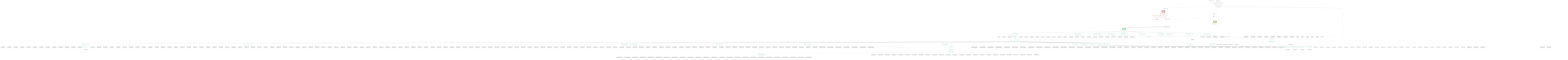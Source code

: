 graph TD
    classDef path fill:#eee,stroke:#000
    classDef plan fill:#fff,stroke-width:3px
    classDef itemplan fill:#fff,stroke-width:6px
    classDef sideeffectplan fill:#f00,stroke-width:6px

    %% subgraph fields
    P1{{"~"}}:::path
    P2[/">people"\]:::path
    P3>">people[]"]:::path
    P2 -.- P3
    P4([">pe…e[]>username"]):::path
    %% P3 -.-> P4
    P5[/">pe…e[]>items"\]:::path
    P6>">pe…e[]>items[]"]:::path
    P5 -.- P6
    P7{{">pe…e[]>items[]>parent"}}:::path
    P8([">pe…e[]>items[]>parent>id"]):::path
    %% P7 -.-> P8
    P9([">pe…e[]>items[]>parent>type"]):::path
    %% P7 -.-> P9
    P10([">pe…e[]>items[]>parent>type2"]):::path
    %% P7 -.-> P10
    P11{{">pe…e[]>items[]>parent>author"}}:::path
    P12([">pe…e[]>items[]>parent>author>username"]):::path
    %% P11 -.-> P12
    %% P7 -.-> P11
    P13([">pe…e[]>items[]>parent>position"]):::path
    %% P7 -.-> P13
    P14([">pe…e[]>items[]>parent>createdAt"]):::path
    %% P7 -.-> P14
    P15([">pe…e[]>items[]>parent>updatedAt"]):::path
    %% P7 -.-> P15
    P16([">pe…e[]>items[]>parent>isExplicitlyArchived"]):::path
    %% P7 -.-> P16
    P17([">pe…e[]>items[]>parent>archivedAt"]):::path
    %% P7 -.-> P17
    P18([">pe…e[]>items[]>parent>id"]):::path
    %% P7 -.-> P18
    P19([">pe…e[]>items[]>parent>type"]):::path
    %% P7 -.-> P19
    P20([">pe…e[]>items[]>parent>type2"]):::path
    %% P7 -.-> P20
    P21{{">pe…e[]>items[]>parent>author"}}:::path
    P22([">pe…e[]>items[]>parent>author>username"]):::path
    %% P21 -.-> P22
    %% P7 -.-> P21
    P23([">pe…e[]>items[]>parent>position"]):::path
    %% P7 -.-> P23
    P24([">pe…e[]>items[]>parent>createdAt"]):::path
    %% P7 -.-> P24
    P25([">pe…e[]>items[]>parent>updatedAt"]):::path
    %% P7 -.-> P25
    P26([">pe…e[]>items[]>parent>isExplicitlyArchived"]):::path
    %% P7 -.-> P26
    P27([">pe…e[]>items[]>parent>archivedAt"]):::path
    %% P7 -.-> P27
    P28([">pe…e[]>items[]>parent>id"]):::path
    %% P7 -.-> P28
    P29([">pe…e[]>items[]>parent>type"]):::path
    %% P7 -.-> P29
    P30([">pe…e[]>items[]>parent>type2"]):::path
    %% P7 -.-> P30
    P31{{">pe…e[]>items[]>parent>author"}}:::path
    P32([">pe…e[]>items[]>parent>author>username"]):::path
    %% P31 -.-> P32
    %% P7 -.-> P31
    P33([">pe…e[]>items[]>parent>position"]):::path
    %% P7 -.-> P33
    P34([">pe…e[]>items[]>parent>createdAt"]):::path
    %% P7 -.-> P34
    P35([">pe…e[]>items[]>parent>updatedAt"]):::path
    %% P7 -.-> P35
    P36([">pe…e[]>items[]>parent>isExplicitlyArchived"]):::path
    %% P7 -.-> P36
    P37([">pe…e[]>items[]>parent>archivedAt"]):::path
    %% P7 -.-> P37
    P38([">pe…e[]>items[]>parent>id"]):::path
    %% P7 -.-> P38
    P39([">pe…e[]>items[]>parent>type"]):::path
    %% P7 -.-> P39
    P40([">pe…e[]>items[]>parent>type2"]):::path
    %% P7 -.-> P40
    P41{{">pe…e[]>items[]>parent>author"}}:::path
    P42([">pe…e[]>items[]>parent>author>username"]):::path
    %% P41 -.-> P42
    %% P7 -.-> P41
    P43([">pe…e[]>items[]>parent>position"]):::path
    %% P7 -.-> P43
    P44([">pe…e[]>items[]>parent>createdAt"]):::path
    %% P7 -.-> P44
    P45([">pe…e[]>items[]>parent>updatedAt"]):::path
    %% P7 -.-> P45
    P46([">pe…e[]>items[]>parent>isExplicitlyArchived"]):::path
    %% P7 -.-> P46
    P47([">pe…e[]>items[]>parent>archivedAt"]):::path
    %% P7 -.-> P47
    P48([">pe…e[]>items[]>parent>id"]):::path
    %% P7 -.-> P48
    P49([">pe…e[]>items[]>parent>type"]):::path
    %% P7 -.-> P49
    P50([">pe…e[]>items[]>parent>type2"]):::path
    %% P7 -.-> P50
    P51{{">pe…e[]>items[]>parent>author"}}:::path
    P52([">pe…e[]>items[]>parent>author>username"]):::path
    %% P51 -.-> P52
    %% P7 -.-> P51
    P53([">pe…e[]>items[]>parent>position"]):::path
    %% P7 -.-> P53
    P54([">pe…e[]>items[]>parent>createdAt"]):::path
    %% P7 -.-> P54
    P55([">pe…e[]>items[]>parent>updatedAt"]):::path
    %% P7 -.-> P55
    P56([">pe…e[]>items[]>parent>isExplicitlyArchived"]):::path
    %% P7 -.-> P56
    P57([">pe…e[]>items[]>parent>archivedAt"]):::path
    %% P7 -.-> P57
    %% P6 -.-> P7
    P58([">pe…e[]>items[]>id"]):::path
    %% P6 -.-> P58
    P59([">pe…e[]>items[]>type"]):::path
    %% P6 -.-> P59
    P60([">pe…e[]>items[]>type2"]):::path
    %% P6 -.-> P60
    P61{{">pe…e[]>items[]>author"}}:::path
    P62([">pe…e[]>items[]>author>username"]):::path
    %% P61 -.-> P62
    %% P6 -.-> P61
    P63([">pe…e[]>items[]>position"]):::path
    %% P6 -.-> P63
    P64([">pe…e[]>items[]>createdAt"]):::path
    %% P6 -.-> P64
    P65([">pe…e[]>items[]>updatedAt"]):::path
    %% P6 -.-> P65
    P66([">pe…e[]>items[]>isExplicitlyArchived"]):::path
    %% P6 -.-> P66
    P67([">pe…e[]>items[]>archivedAt"]):::path
    %% P6 -.-> P67
    P68{{">pe…e[]>items[]>parent"}}:::path
    P69([">pe…e[]>items[]>parent>id"]):::path
    %% P68 -.-> P69
    P70([">pe…e[]>items[]>parent>type"]):::path
    %% P68 -.-> P70
    P71([">pe…e[]>items[]>parent>type2"]):::path
    %% P68 -.-> P71
    P72{{">pe…e[]>items[]>parent>author"}}:::path
    P73([">pe…e[]>items[]>parent>author>username"]):::path
    %% P72 -.-> P73
    %% P68 -.-> P72
    P74([">pe…e[]>items[]>parent>position"]):::path
    %% P68 -.-> P74
    P75([">pe…e[]>items[]>parent>createdAt"]):::path
    %% P68 -.-> P75
    P76([">pe…e[]>items[]>parent>updatedAt"]):::path
    %% P68 -.-> P76
    P77([">pe…e[]>items[]>parent>isExplicitlyArchived"]):::path
    %% P68 -.-> P77
    P78([">pe…e[]>items[]>parent>archivedAt"]):::path
    %% P68 -.-> P78
    P79([">pe…e[]>items[]>parent>id"]):::path
    %% P68 -.-> P79
    P80([">pe…e[]>items[]>parent>type"]):::path
    %% P68 -.-> P80
    P81([">pe…e[]>items[]>parent>type2"]):::path
    %% P68 -.-> P81
    P82{{">pe…e[]>items[]>parent>author"}}:::path
    P83([">pe…e[]>items[]>parent>author>username"]):::path
    %% P82 -.-> P83
    %% P68 -.-> P82
    P84([">pe…e[]>items[]>parent>position"]):::path
    %% P68 -.-> P84
    P85([">pe…e[]>items[]>parent>createdAt"]):::path
    %% P68 -.-> P85
    P86([">pe…e[]>items[]>parent>updatedAt"]):::path
    %% P68 -.-> P86
    P87([">pe…e[]>items[]>parent>isExplicitlyArchived"]):::path
    %% P68 -.-> P87
    P88([">pe…e[]>items[]>parent>archivedAt"]):::path
    %% P68 -.-> P88
    P89([">pe…e[]>items[]>parent>id"]):::path
    %% P68 -.-> P89
    P90([">pe…e[]>items[]>parent>type"]):::path
    %% P68 -.-> P90
    P91([">pe…e[]>items[]>parent>type2"]):::path
    %% P68 -.-> P91
    P92{{">pe…e[]>items[]>parent>author"}}:::path
    P93([">pe…e[]>items[]>parent>author>username"]):::path
    %% P92 -.-> P93
    %% P68 -.-> P92
    P94([">pe…e[]>items[]>parent>position"]):::path
    %% P68 -.-> P94
    P95([">pe…e[]>items[]>parent>createdAt"]):::path
    %% P68 -.-> P95
    P96([">pe…e[]>items[]>parent>updatedAt"]):::path
    %% P68 -.-> P96
    P97([">pe…e[]>items[]>parent>isExplicitlyArchived"]):::path
    %% P68 -.-> P97
    P98([">pe…e[]>items[]>parent>archivedAt"]):::path
    %% P68 -.-> P98
    P99([">pe…e[]>items[]>parent>id"]):::path
    %% P68 -.-> P99
    P100([">pe…e[]>items[]>parent>type"]):::path
    %% P68 -.-> P100
    P101([">pe…e[]>items[]>parent>type2"]):::path
    %% P68 -.-> P101
    P102{{">pe…e[]>items[]>parent>author"}}:::path
    P103([">pe…e[]>items[]>parent>author>username"]):::path
    %% P102 -.-> P103
    %% P68 -.-> P102
    P104([">pe…e[]>items[]>parent>position"]):::path
    %% P68 -.-> P104
    P105([">pe…e[]>items[]>parent>createdAt"]):::path
    %% P68 -.-> P105
    P106([">pe…e[]>items[]>parent>updatedAt"]):::path
    %% P68 -.-> P106
    P107([">pe…e[]>items[]>parent>isExplicitlyArchived"]):::path
    %% P68 -.-> P107
    P108([">pe…e[]>items[]>parent>archivedAt"]):::path
    %% P68 -.-> P108
    P109([">pe…e[]>items[]>parent>id"]):::path
    %% P68 -.-> P109
    P110([">pe…e[]>items[]>parent>type"]):::path
    %% P68 -.-> P110
    P111([">pe…e[]>items[]>parent>type2"]):::path
    %% P68 -.-> P111
    P112{{">pe…e[]>items[]>parent>author"}}:::path
    P113([">pe…e[]>items[]>parent>author>username"]):::path
    %% P112 -.-> P113
    %% P68 -.-> P112
    P114([">pe…e[]>items[]>parent>position"]):::path
    %% P68 -.-> P114
    P115([">pe…e[]>items[]>parent>createdAt"]):::path
    %% P68 -.-> P115
    P116([">pe…e[]>items[]>parent>updatedAt"]):::path
    %% P68 -.-> P116
    P117([">pe…e[]>items[]>parent>isExplicitlyArchived"]):::path
    %% P68 -.-> P117
    P118([">pe…e[]>items[]>parent>archivedAt"]):::path
    %% P68 -.-> P118
    %% P6 -.-> P68
    P119([">pe…e[]>items[]>id"]):::path
    %% P6 -.-> P119
    P120([">pe…e[]>items[]>type"]):::path
    %% P6 -.-> P120
    P121([">pe…e[]>items[]>type2"]):::path
    %% P6 -.-> P121
    P122{{">pe…e[]>items[]>author"}}:::path
    P123([">pe…e[]>items[]>author>username"]):::path
    %% P122 -.-> P123
    %% P6 -.-> P122
    P124([">pe…e[]>items[]>position"]):::path
    %% P6 -.-> P124
    P125([">pe…e[]>items[]>createdAt"]):::path
    %% P6 -.-> P125
    P126([">pe…e[]>items[]>updatedAt"]):::path
    %% P6 -.-> P126
    P127([">pe…e[]>items[]>isExplicitlyArchived"]):::path
    %% P6 -.-> P127
    P128([">pe…e[]>items[]>archivedAt"]):::path
    %% P6 -.-> P128
    P129{{">pe…e[]>items[]>parent"}}:::path
    P130([">pe…e[]>items[]>parent>id"]):::path
    %% P129 -.-> P130
    P131([">pe…e[]>items[]>parent>type"]):::path
    %% P129 -.-> P131
    P132([">pe…e[]>items[]>parent>type2"]):::path
    %% P129 -.-> P132
    P133{{">pe…e[]>items[]>parent>author"}}:::path
    P134([">pe…e[]>items[]>parent>author>username"]):::path
    %% P133 -.-> P134
    %% P129 -.-> P133
    P135([">pe…e[]>items[]>parent>position"]):::path
    %% P129 -.-> P135
    P136([">pe…e[]>items[]>parent>createdAt"]):::path
    %% P129 -.-> P136
    P137([">pe…e[]>items[]>parent>updatedAt"]):::path
    %% P129 -.-> P137
    P138([">pe…e[]>items[]>parent>isExplicitlyArchived"]):::path
    %% P129 -.-> P138
    P139([">pe…e[]>items[]>parent>archivedAt"]):::path
    %% P129 -.-> P139
    P140([">pe…e[]>items[]>parent>id"]):::path
    %% P129 -.-> P140
    P141([">pe…e[]>items[]>parent>type"]):::path
    %% P129 -.-> P141
    P142([">pe…e[]>items[]>parent>type2"]):::path
    %% P129 -.-> P142
    P143{{">pe…e[]>items[]>parent>author"}}:::path
    P144([">pe…e[]>items[]>parent>author>username"]):::path
    %% P143 -.-> P144
    %% P129 -.-> P143
    P145([">pe…e[]>items[]>parent>position"]):::path
    %% P129 -.-> P145
    P146([">pe…e[]>items[]>parent>createdAt"]):::path
    %% P129 -.-> P146
    P147([">pe…e[]>items[]>parent>updatedAt"]):::path
    %% P129 -.-> P147
    P148([">pe…e[]>items[]>parent>isExplicitlyArchived"]):::path
    %% P129 -.-> P148
    P149([">pe…e[]>items[]>parent>archivedAt"]):::path
    %% P129 -.-> P149
    P150([">pe…e[]>items[]>parent>id"]):::path
    %% P129 -.-> P150
    P151([">pe…e[]>items[]>parent>type"]):::path
    %% P129 -.-> P151
    P152([">pe…e[]>items[]>parent>type2"]):::path
    %% P129 -.-> P152
    P153{{">pe…e[]>items[]>parent>author"}}:::path
    P154([">pe…e[]>items[]>parent>author>username"]):::path
    %% P153 -.-> P154
    %% P129 -.-> P153
    P155([">pe…e[]>items[]>parent>position"]):::path
    %% P129 -.-> P155
    P156([">pe…e[]>items[]>parent>createdAt"]):::path
    %% P129 -.-> P156
    P157([">pe…e[]>items[]>parent>updatedAt"]):::path
    %% P129 -.-> P157
    P158([">pe…e[]>items[]>parent>isExplicitlyArchived"]):::path
    %% P129 -.-> P158
    P159([">pe…e[]>items[]>parent>archivedAt"]):::path
    %% P129 -.-> P159
    P160([">pe…e[]>items[]>parent>id"]):::path
    %% P129 -.-> P160
    P161([">pe…e[]>items[]>parent>type"]):::path
    %% P129 -.-> P161
    P162([">pe…e[]>items[]>parent>type2"]):::path
    %% P129 -.-> P162
    P163{{">pe…e[]>items[]>parent>author"}}:::path
    P164([">pe…e[]>items[]>parent>author>username"]):::path
    %% P163 -.-> P164
    %% P129 -.-> P163
    P165([">pe…e[]>items[]>parent>position"]):::path
    %% P129 -.-> P165
    P166([">pe…e[]>items[]>parent>createdAt"]):::path
    %% P129 -.-> P166
    P167([">pe…e[]>items[]>parent>updatedAt"]):::path
    %% P129 -.-> P167
    P168([">pe…e[]>items[]>parent>isExplicitlyArchived"]):::path
    %% P129 -.-> P168
    P169([">pe…e[]>items[]>parent>archivedAt"]):::path
    %% P129 -.-> P169
    P170([">pe…e[]>items[]>parent>id"]):::path
    %% P129 -.-> P170
    P171([">pe…e[]>items[]>parent>type"]):::path
    %% P129 -.-> P171
    P172([">pe…e[]>items[]>parent>type2"]):::path
    %% P129 -.-> P172
    P173{{">pe…e[]>items[]>parent>author"}}:::path
    P174([">pe…e[]>items[]>parent>author>username"]):::path
    %% P173 -.-> P174
    %% P129 -.-> P173
    P175([">pe…e[]>items[]>parent>position"]):::path
    %% P129 -.-> P175
    P176([">pe…e[]>items[]>parent>createdAt"]):::path
    %% P129 -.-> P176
    P177([">pe…e[]>items[]>parent>updatedAt"]):::path
    %% P129 -.-> P177
    P178([">pe…e[]>items[]>parent>isExplicitlyArchived"]):::path
    %% P129 -.-> P178
    P179([">pe…e[]>items[]>parent>archivedAt"]):::path
    %% P129 -.-> P179
    %% P6 -.-> P129
    P180([">pe…e[]>items[]>id"]):::path
    %% P6 -.-> P180
    P181([">pe…e[]>items[]>type"]):::path
    %% P6 -.-> P181
    P182([">pe…e[]>items[]>type2"]):::path
    %% P6 -.-> P182
    P183{{">pe…e[]>items[]>author"}}:::path
    P184([">pe…e[]>items[]>author>username"]):::path
    %% P183 -.-> P184
    %% P6 -.-> P183
    P185([">pe…e[]>items[]>position"]):::path
    %% P6 -.-> P185
    P186([">pe…e[]>items[]>createdAt"]):::path
    %% P6 -.-> P186
    P187([">pe…e[]>items[]>updatedAt"]):::path
    %% P6 -.-> P187
    P188([">pe…e[]>items[]>isExplicitlyArchived"]):::path
    %% P6 -.-> P188
    P189([">pe…e[]>items[]>archivedAt"]):::path
    %% P6 -.-> P189
    P190{{">pe…e[]>items[]>parent"}}:::path
    P191([">pe…e[]>items[]>parent>id"]):::path
    %% P190 -.-> P191
    P192([">pe…e[]>items[]>parent>type"]):::path
    %% P190 -.-> P192
    P193([">pe…e[]>items[]>parent>type2"]):::path
    %% P190 -.-> P193
    P194{{">pe…e[]>items[]>parent>author"}}:::path
    P195([">pe…e[]>items[]>parent>author>username"]):::path
    %% P194 -.-> P195
    %% P190 -.-> P194
    P196([">pe…e[]>items[]>parent>position"]):::path
    %% P190 -.-> P196
    P197([">pe…e[]>items[]>parent>createdAt"]):::path
    %% P190 -.-> P197
    P198([">pe…e[]>items[]>parent>updatedAt"]):::path
    %% P190 -.-> P198
    P199([">pe…e[]>items[]>parent>isExplicitlyArchived"]):::path
    %% P190 -.-> P199
    P200([">pe…e[]>items[]>parent>archivedAt"]):::path
    %% P190 -.-> P200
    P201([">pe…e[]>items[]>parent>id"]):::path
    %% P190 -.-> P201
    P202([">pe…e[]>items[]>parent>type"]):::path
    %% P190 -.-> P202
    P203([">pe…e[]>items[]>parent>type2"]):::path
    %% P190 -.-> P203
    P204{{">pe…e[]>items[]>parent>author"}}:::path
    P205([">pe…e[]>items[]>parent>author>username"]):::path
    %% P204 -.-> P205
    %% P190 -.-> P204
    P206([">pe…e[]>items[]>parent>position"]):::path
    %% P190 -.-> P206
    P207([">pe…e[]>items[]>parent>createdAt"]):::path
    %% P190 -.-> P207
    P208([">pe…e[]>items[]>parent>updatedAt"]):::path
    %% P190 -.-> P208
    P209([">pe…e[]>items[]>parent>isExplicitlyArchived"]):::path
    %% P190 -.-> P209
    P210([">pe…e[]>items[]>parent>archivedAt"]):::path
    %% P190 -.-> P210
    P211([">pe…e[]>items[]>parent>id"]):::path
    %% P190 -.-> P211
    P212([">pe…e[]>items[]>parent>type"]):::path
    %% P190 -.-> P212
    P213([">pe…e[]>items[]>parent>type2"]):::path
    %% P190 -.-> P213
    P214{{">pe…e[]>items[]>parent>author"}}:::path
    P215([">pe…e[]>items[]>parent>author>username"]):::path
    %% P214 -.-> P215
    %% P190 -.-> P214
    P216([">pe…e[]>items[]>parent>position"]):::path
    %% P190 -.-> P216
    P217([">pe…e[]>items[]>parent>createdAt"]):::path
    %% P190 -.-> P217
    P218([">pe…e[]>items[]>parent>updatedAt"]):::path
    %% P190 -.-> P218
    P219([">pe…e[]>items[]>parent>isExplicitlyArchived"]):::path
    %% P190 -.-> P219
    P220([">pe…e[]>items[]>parent>archivedAt"]):::path
    %% P190 -.-> P220
    P221([">pe…e[]>items[]>parent>id"]):::path
    %% P190 -.-> P221
    P222([">pe…e[]>items[]>parent>type"]):::path
    %% P190 -.-> P222
    P223([">pe…e[]>items[]>parent>type2"]):::path
    %% P190 -.-> P223
    P224{{">pe…e[]>items[]>parent>author"}}:::path
    P225([">pe…e[]>items[]>parent>author>username"]):::path
    %% P224 -.-> P225
    %% P190 -.-> P224
    P226([">pe…e[]>items[]>parent>position"]):::path
    %% P190 -.-> P226
    P227([">pe…e[]>items[]>parent>createdAt"]):::path
    %% P190 -.-> P227
    P228([">pe…e[]>items[]>parent>updatedAt"]):::path
    %% P190 -.-> P228
    P229([">pe…e[]>items[]>parent>isExplicitlyArchived"]):::path
    %% P190 -.-> P229
    P230([">pe…e[]>items[]>parent>archivedAt"]):::path
    %% P190 -.-> P230
    P231([">pe…e[]>items[]>parent>id"]):::path
    %% P190 -.-> P231
    P232([">pe…e[]>items[]>parent>type"]):::path
    %% P190 -.-> P232
    P233([">pe…e[]>items[]>parent>type2"]):::path
    %% P190 -.-> P233
    P234{{">pe…e[]>items[]>parent>author"}}:::path
    P235([">pe…e[]>items[]>parent>author>username"]):::path
    %% P234 -.-> P235
    %% P190 -.-> P234
    P236([">pe…e[]>items[]>parent>position"]):::path
    %% P190 -.-> P236
    P237([">pe…e[]>items[]>parent>createdAt"]):::path
    %% P190 -.-> P237
    P238([">pe…e[]>items[]>parent>updatedAt"]):::path
    %% P190 -.-> P238
    P239([">pe…e[]>items[]>parent>isExplicitlyArchived"]):::path
    %% P190 -.-> P239
    P240([">pe…e[]>items[]>parent>archivedAt"]):::path
    %% P190 -.-> P240
    %% P6 -.-> P190
    P241([">pe…e[]>items[]>id"]):::path
    %% P6 -.-> P241
    P242([">pe…e[]>items[]>type"]):::path
    %% P6 -.-> P242
    P243([">pe…e[]>items[]>type2"]):::path
    %% P6 -.-> P243
    P244{{">pe…e[]>items[]>author"}}:::path
    P245([">pe…e[]>items[]>author>username"]):::path
    %% P244 -.-> P245
    %% P6 -.-> P244
    P246([">pe…e[]>items[]>position"]):::path
    %% P6 -.-> P246
    P247([">pe…e[]>items[]>createdAt"]):::path
    %% P6 -.-> P247
    P248([">pe…e[]>items[]>updatedAt"]):::path
    %% P6 -.-> P248
    P249([">pe…e[]>items[]>isExplicitlyArchived"]):::path
    %% P6 -.-> P249
    P250([">pe…e[]>items[]>archivedAt"]):::path
    %% P6 -.-> P250
    P251{{">pe…e[]>items[]>parent"}}:::path
    P252([">pe…e[]>items[]>parent>id"]):::path
    %% P251 -.-> P252
    P253([">pe…e[]>items[]>parent>type"]):::path
    %% P251 -.-> P253
    P254([">pe…e[]>items[]>parent>type2"]):::path
    %% P251 -.-> P254
    P255{{">pe…e[]>items[]>parent>author"}}:::path
    P256([">pe…e[]>items[]>parent>author>username"]):::path
    %% P255 -.-> P256
    %% P251 -.-> P255
    P257([">pe…e[]>items[]>parent>position"]):::path
    %% P251 -.-> P257
    P258([">pe…e[]>items[]>parent>createdAt"]):::path
    %% P251 -.-> P258
    P259([">pe…e[]>items[]>parent>updatedAt"]):::path
    %% P251 -.-> P259
    P260([">pe…e[]>items[]>parent>isExplicitlyArchived"]):::path
    %% P251 -.-> P260
    P261([">pe…e[]>items[]>parent>archivedAt"]):::path
    %% P251 -.-> P261
    P262([">pe…e[]>items[]>parent>id"]):::path
    %% P251 -.-> P262
    P263([">pe…e[]>items[]>parent>type"]):::path
    %% P251 -.-> P263
    P264([">pe…e[]>items[]>parent>type2"]):::path
    %% P251 -.-> P264
    P265{{">pe…e[]>items[]>parent>author"}}:::path
    P266([">pe…e[]>items[]>parent>author>username"]):::path
    %% P265 -.-> P266
    %% P251 -.-> P265
    P267([">pe…e[]>items[]>parent>position"]):::path
    %% P251 -.-> P267
    P268([">pe…e[]>items[]>parent>createdAt"]):::path
    %% P251 -.-> P268
    P269([">pe…e[]>items[]>parent>updatedAt"]):::path
    %% P251 -.-> P269
    P270([">pe…e[]>items[]>parent>isExplicitlyArchived"]):::path
    %% P251 -.-> P270
    P271([">pe…e[]>items[]>parent>archivedAt"]):::path
    %% P251 -.-> P271
    P272([">pe…e[]>items[]>parent>id"]):::path
    %% P251 -.-> P272
    P273([">pe…e[]>items[]>parent>type"]):::path
    %% P251 -.-> P273
    P274([">pe…e[]>items[]>parent>type2"]):::path
    %% P251 -.-> P274
    P275{{">pe…e[]>items[]>parent>author"}}:::path
    P276([">pe…e[]>items[]>parent>author>username"]):::path
    %% P275 -.-> P276
    %% P251 -.-> P275
    P277([">pe…e[]>items[]>parent>position"]):::path
    %% P251 -.-> P277
    P278([">pe…e[]>items[]>parent>createdAt"]):::path
    %% P251 -.-> P278
    P279([">pe…e[]>items[]>parent>updatedAt"]):::path
    %% P251 -.-> P279
    P280([">pe…e[]>items[]>parent>isExplicitlyArchived"]):::path
    %% P251 -.-> P280
    P281([">pe…e[]>items[]>parent>archivedAt"]):::path
    %% P251 -.-> P281
    P282([">pe…e[]>items[]>parent>id"]):::path
    %% P251 -.-> P282
    P283([">pe…e[]>items[]>parent>type"]):::path
    %% P251 -.-> P283
    P284([">pe…e[]>items[]>parent>type2"]):::path
    %% P251 -.-> P284
    P285{{">pe…e[]>items[]>parent>author"}}:::path
    P286([">pe…e[]>items[]>parent>author>username"]):::path
    %% P285 -.-> P286
    %% P251 -.-> P285
    P287([">pe…e[]>items[]>parent>position"]):::path
    %% P251 -.-> P287
    P288([">pe…e[]>items[]>parent>createdAt"]):::path
    %% P251 -.-> P288
    P289([">pe…e[]>items[]>parent>updatedAt"]):::path
    %% P251 -.-> P289
    P290([">pe…e[]>items[]>parent>isExplicitlyArchived"]):::path
    %% P251 -.-> P290
    P291([">pe…e[]>items[]>parent>archivedAt"]):::path
    %% P251 -.-> P291
    P292([">pe…e[]>items[]>parent>id"]):::path
    %% P251 -.-> P292
    P293([">pe…e[]>items[]>parent>type"]):::path
    %% P251 -.-> P293
    P294([">pe…e[]>items[]>parent>type2"]):::path
    %% P251 -.-> P294
    P295{{">pe…e[]>items[]>parent>author"}}:::path
    P296([">pe…e[]>items[]>parent>author>username"]):::path
    %% P295 -.-> P296
    %% P251 -.-> P295
    P297([">pe…e[]>items[]>parent>position"]):::path
    %% P251 -.-> P297
    P298([">pe…e[]>items[]>parent>createdAt"]):::path
    %% P251 -.-> P298
    P299([">pe…e[]>items[]>parent>updatedAt"]):::path
    %% P251 -.-> P299
    P300([">pe…e[]>items[]>parent>isExplicitlyArchived"]):::path
    %% P251 -.-> P300
    P301([">pe…e[]>items[]>parent>archivedAt"]):::path
    %% P251 -.-> P301
    %% P6 -.-> P251
    P302([">pe…e[]>items[]>id"]):::path
    %% P6 -.-> P302
    P303([">pe…e[]>items[]>type"]):::path
    %% P6 -.-> P303
    P304([">pe…e[]>items[]>type2"]):::path
    %% P6 -.-> P304
    P305{{">pe…e[]>items[]>author"}}:::path
    P306([">pe…e[]>items[]>author>username"]):::path
    %% P305 -.-> P306
    %% P6 -.-> P305
    P307([">pe…e[]>items[]>position"]):::path
    %% P6 -.-> P307
    P308([">pe…e[]>items[]>createdAt"]):::path
    %% P6 -.-> P308
    P309([">pe…e[]>items[]>updatedAt"]):::path
    %% P6 -.-> P309
    P310([">pe…e[]>items[]>isExplicitlyArchived"]):::path
    %% P6 -.-> P310
    P311([">pe…e[]>items[]>archivedAt"]):::path
    %% P6 -.-> P311
    %% P3 -.-> P5
    %% P1 -.-> P2
    %% end

    %% define plans
    __Value_3["__Value[_3∈0]<br /><context>"]:::plan
    __Value_5["__Value[_5∈0]<br /><rootValue>"]:::plan
    PgSelect_7["PgSelect[_7∈0]<br /><people>"]:::plan
    __Item_11>"__Item[_11∈1]<br /><_7>"]:::itemplan
    PgSelectSingle_12["PgSelectSingle[_12∈1]<br /><people>"]:::plan
    PgClassExpression_13["PgClassExpression[_13∈1]<br /><__people__.#quot;username#quot;>"]:::plan
    PgClassExpression_14["PgClassExpression[_14∈1]<br /><__people__.#quot;person_id#quot;>"]:::plan
    PgSelect_15["PgSelect[_15∈1]<br /><relational_items>"]:::plan
    __ListTransform_19["__ListTransform[_19∈1]<br /><each:_15>"]:::plan
    __Item_20>"__Item[_20∈2]<br /><_15>"]:::itemplan
    PgSelectSingle_21["PgSelectSingle[_21∈2]<br /><relational_items>"]:::plan
    __Item_22>"__Item[_22∈3]<br /><_19>"]:::itemplan
    PgSelectSingle_23["PgSelectSingle[_23∈3]<br /><relational_items>"]:::plan
    PgClassExpression_24["PgClassExpression[_24∈3]<br /><__relation...s__.#quot;type#quot;>"]:::plan
    PgPolymorphic_25["PgPolymorphic[_25∈3]"]:::plan
    PgClassExpression_33["PgClassExpression[_33∈3]<br /><__relation...parent_id#quot;>"]:::plan
    PgSelect_34["PgSelect[_34∈3]<br /><relational_items>"]:::plan
    First_38["First[_38∈3]"]:::plan
    PgSelectSingle_39["PgSelectSingle[_39∈3]<br /><relational_items>"]:::plan
    PgClassExpression_40["PgClassExpression[_40∈3]<br /><__relation...s__.#quot;type#quot;>"]:::plan
    PgPolymorphic_41["PgPolymorphic[_41∈3]"]:::plan
    PgClassExpression_51["PgClassExpression[_51∈3]<br /><__relation...__.#quot;type2#quot;>"]:::plan
    PgClassExpression_52["PgClassExpression[_52∈3]<br /><__relation...author_id#quot;>"]:::plan
    PgSelect_53["PgSelect[_53∈3]<br /><people>"]:::plan
    First_57["First[_57∈3]"]:::plan
    PgSelectSingle_58["PgSelectSingle[_58∈3]<br /><people>"]:::plan
    PgClassExpression_59["PgClassExpression[_59∈3]<br /><__people__.#quot;username#quot;>"]:::plan
    PgClassExpression_60["PgClassExpression[_60∈3]<br /><__relation...#quot;position#quot;>"]:::plan
    PgClassExpression_61["PgClassExpression[_61∈3]<br /><__relation...reated_at#quot;>"]:::plan
    PgClassExpression_62["PgClassExpression[_62∈3]<br /><__relation...pdated_at#quot;>"]:::plan
    PgClassExpression_63["PgClassExpression[_63∈3]<br /><__relation..._archived#quot;>"]:::plan
    PgClassExpression_64["PgClassExpression[_64∈3]<br /><__relation...chived_at#quot;>"]:::plan
    PgClassExpression_159["PgClassExpression[_159∈3]<br /><__relation...__.#quot;type2#quot;>"]:::plan
    PgClassExpression_160["PgClassExpression[_160∈3]<br /><__relation...author_id#quot;>"]:::plan
    PgSelect_161["PgSelect[_161∈3]<br /><people>"]:::plan
    First_165["First[_165∈3]"]:::plan
    PgSelectSingle_166["PgSelectSingle[_166∈3]<br /><people>"]:::plan
    PgClassExpression_167["PgClassExpression[_167∈3]<br /><__people__.#quot;username#quot;>"]:::plan
    PgClassExpression_168["PgClassExpression[_168∈3]<br /><__relation...#quot;position#quot;>"]:::plan
    PgClassExpression_169["PgClassExpression[_169∈3]<br /><__relation...reated_at#quot;>"]:::plan
    PgClassExpression_170["PgClassExpression[_170∈3]<br /><__relation...pdated_at#quot;>"]:::plan
    PgClassExpression_171["PgClassExpression[_171∈3]<br /><__relation..._archived#quot;>"]:::plan
    PgClassExpression_172["PgClassExpression[_172∈3]<br /><__relation...chived_at#quot;>"]:::plan
    PgClassExpression_187["PgClassExpression[_187∈3]<br /><__relation...s__.#quot;type#quot;>"]:::plan
    PgPolymorphic_188["PgPolymorphic[_188∈3]"]:::plan
    PgClassExpression_334["PgClassExpression[_334∈3]<br /><__relation...s__.#quot;type#quot;>"]:::plan
    PgPolymorphic_335["PgPolymorphic[_335∈3]"]:::plan
    PgClassExpression_481["PgClassExpression[_481∈3]<br /><__relation...s__.#quot;type#quot;>"]:::plan
    PgPolymorphic_482["PgPolymorphic[_482∈3]"]:::plan
    PgClassExpression_614["PgClassExpression[_614∈3]<br /><__relation...ems__.#quot;id#quot;>"]:::plan
    PgClassExpression_628["PgClassExpression[_628∈3]<br /><__relation...s__.#quot;type#quot;>"]:::plan
    PgPolymorphic_629["PgPolymorphic[_629∈3]"]:::plan
    PgClassExpression_722["PgClassExpression[_722∈3]<br /><__relation...ems__.#quot;id#quot;>"]:::plan
    Access_750["Access[_750∈0]<br /><_3.pgSettings>"]:::plan
    Access_751["Access[_751∈0]<br /><_3.withPgClient>"]:::plan
    Object_752["Object[_752∈0]<br /><{pgSettings,withPgClient}>"]:::plan

    %% plan dependencies
    Object_752 --> PgSelect_7
    PgSelect_7 ==> __Item_11
    __Item_11 --> PgSelectSingle_12
    PgSelectSingle_12 --> PgClassExpression_13
    PgSelectSingle_12 --> PgClassExpression_14
    Object_752 --> PgSelect_15
    PgClassExpression_14 --> PgSelect_15
    PgSelect_15 --> __ListTransform_19
    PgSelectSingle_21 -.-> __ListTransform_19
    PgSelect_15 -.-> __Item_20
    __Item_20 --> PgSelectSingle_21
    __ListTransform_19 ==> __Item_22
    __Item_22 --> PgSelectSingle_23
    PgSelectSingle_23 --> PgClassExpression_24
    PgSelectSingle_23 --> PgPolymorphic_25
    PgClassExpression_24 --> PgPolymorphic_25
    PgSelectSingle_23 --> PgClassExpression_33
    Object_752 --> PgSelect_34
    PgClassExpression_33 --> PgSelect_34
    PgSelect_34 --> First_38
    First_38 --> PgSelectSingle_39
    PgSelectSingle_39 --> PgClassExpression_40
    PgSelectSingle_39 --> PgPolymorphic_41
    PgClassExpression_40 --> PgPolymorphic_41
    PgSelectSingle_39 --> PgClassExpression_51
    PgSelectSingle_39 --> PgClassExpression_52
    Object_752 --> PgSelect_53
    PgClassExpression_52 --> PgSelect_53
    PgSelect_53 --> First_57
    First_57 --> PgSelectSingle_58
    PgSelectSingle_58 --> PgClassExpression_59
    PgSelectSingle_39 --> PgClassExpression_60
    PgSelectSingle_39 --> PgClassExpression_61
    PgSelectSingle_39 --> PgClassExpression_62
    PgSelectSingle_39 --> PgClassExpression_63
    PgSelectSingle_39 --> PgClassExpression_64
    PgSelectSingle_23 --> PgClassExpression_159
    PgSelectSingle_23 --> PgClassExpression_160
    Object_752 --> PgSelect_161
    PgClassExpression_160 --> PgSelect_161
    PgSelect_161 --> First_165
    First_165 --> PgSelectSingle_166
    PgSelectSingle_166 --> PgClassExpression_167
    PgSelectSingle_23 --> PgClassExpression_168
    PgSelectSingle_23 --> PgClassExpression_169
    PgSelectSingle_23 --> PgClassExpression_170
    PgSelectSingle_23 --> PgClassExpression_171
    PgSelectSingle_23 --> PgClassExpression_172
    PgSelectSingle_39 --> PgClassExpression_187
    PgSelectSingle_39 --> PgPolymorphic_188
    PgClassExpression_187 --> PgPolymorphic_188
    PgSelectSingle_39 --> PgClassExpression_334
    PgSelectSingle_39 --> PgPolymorphic_335
    PgClassExpression_334 --> PgPolymorphic_335
    PgSelectSingle_39 --> PgClassExpression_481
    PgSelectSingle_39 --> PgPolymorphic_482
    PgClassExpression_481 --> PgPolymorphic_482
    PgSelectSingle_23 --> PgClassExpression_614
    PgSelectSingle_39 --> PgClassExpression_628
    PgSelectSingle_39 --> PgPolymorphic_629
    PgClassExpression_628 --> PgPolymorphic_629
    PgSelectSingle_39 --> PgClassExpression_722
    __Value_3 --> Access_750
    __Value_3 --> Access_751
    Access_750 --> Object_752
    Access_751 --> Object_752

    %% plan-to-path relationships
    __Value_5 -.-> P1
    PgSelect_7 -.-> P2
    PgSelectSingle_12 -.-> P3
    PgClassExpression_13 -.-> P4
    __ListTransform_19 -.-> P5
    PgPolymorphic_25 -.-> P6
    PgPolymorphic_41 -.-> P7
    PgClassExpression_722 -.-> P8
    PgClassExpression_40 -.-> P9
    PgClassExpression_51 -.-> P10
    PgSelectSingle_58 -.-> P11
    PgClassExpression_59 -.-> P12
    PgClassExpression_60 -.-> P13
    PgClassExpression_61 -.-> P14
    PgClassExpression_62 -.-> P15
    PgClassExpression_63 -.-> P16
    PgClassExpression_64 -.-> P17
    PgClassExpression_722 -.-> P18
    PgClassExpression_40 -.-> P19
    PgClassExpression_51 -.-> P20
    PgSelectSingle_58 -.-> P21
    PgClassExpression_59 -.-> P22
    PgClassExpression_60 -.-> P23
    PgClassExpression_61 -.-> P24
    PgClassExpression_62 -.-> P25
    PgClassExpression_63 -.-> P26
    PgClassExpression_64 -.-> P27
    PgClassExpression_722 -.-> P28
    PgClassExpression_40 -.-> P29
    PgClassExpression_51 -.-> P30
    PgSelectSingle_58 -.-> P31
    PgClassExpression_59 -.-> P32
    PgClassExpression_60 -.-> P33
    PgClassExpression_61 -.-> P34
    PgClassExpression_62 -.-> P35
    PgClassExpression_63 -.-> P36
    PgClassExpression_64 -.-> P37
    PgClassExpression_722 -.-> P38
    PgClassExpression_40 -.-> P39
    PgClassExpression_51 -.-> P40
    PgSelectSingle_58 -.-> P41
    PgClassExpression_59 -.-> P42
    PgClassExpression_60 -.-> P43
    PgClassExpression_61 -.-> P44
    PgClassExpression_62 -.-> P45
    PgClassExpression_63 -.-> P46
    PgClassExpression_64 -.-> P47
    PgClassExpression_722 -.-> P48
    PgClassExpression_40 -.-> P49
    PgClassExpression_51 -.-> P50
    PgSelectSingle_58 -.-> P51
    PgClassExpression_59 -.-> P52
    PgClassExpression_60 -.-> P53
    PgClassExpression_61 -.-> P54
    PgClassExpression_62 -.-> P55
    PgClassExpression_63 -.-> P56
    PgClassExpression_64 -.-> P57
    PgClassExpression_614 -.-> P58
    PgClassExpression_24 -.-> P59
    PgClassExpression_159 -.-> P60
    PgSelectSingle_166 -.-> P61
    PgClassExpression_167 -.-> P62
    PgClassExpression_168 -.-> P63
    PgClassExpression_169 -.-> P64
    PgClassExpression_170 -.-> P65
    PgClassExpression_171 -.-> P66
    PgClassExpression_172 -.-> P67
    PgPolymorphic_188 -.-> P68
    PgClassExpression_722 -.-> P69
    PgClassExpression_40 -.-> P70
    PgClassExpression_51 -.-> P71
    PgSelectSingle_58 -.-> P72
    PgClassExpression_59 -.-> P73
    PgClassExpression_60 -.-> P74
    PgClassExpression_61 -.-> P75
    PgClassExpression_62 -.-> P76
    PgClassExpression_63 -.-> P77
    PgClassExpression_64 -.-> P78
    PgClassExpression_722 -.-> P79
    PgClassExpression_40 -.-> P80
    PgClassExpression_51 -.-> P81
    PgSelectSingle_58 -.-> P82
    PgClassExpression_59 -.-> P83
    PgClassExpression_60 -.-> P84
    PgClassExpression_61 -.-> P85
    PgClassExpression_62 -.-> P86
    PgClassExpression_63 -.-> P87
    PgClassExpression_64 -.-> P88
    PgClassExpression_722 -.-> P89
    PgClassExpression_40 -.-> P90
    PgClassExpression_51 -.-> P91
    PgSelectSingle_58 -.-> P92
    PgClassExpression_59 -.-> P93
    PgClassExpression_60 -.-> P94
    PgClassExpression_61 -.-> P95
    PgClassExpression_62 -.-> P96
    PgClassExpression_63 -.-> P97
    PgClassExpression_64 -.-> P98
    PgClassExpression_722 -.-> P99
    PgClassExpression_40 -.-> P100
    PgClassExpression_51 -.-> P101
    PgSelectSingle_58 -.-> P102
    PgClassExpression_59 -.-> P103
    PgClassExpression_60 -.-> P104
    PgClassExpression_61 -.-> P105
    PgClassExpression_62 -.-> P106
    PgClassExpression_63 -.-> P107
    PgClassExpression_64 -.-> P108
    PgClassExpression_722 -.-> P109
    PgClassExpression_40 -.-> P110
    PgClassExpression_51 -.-> P111
    PgSelectSingle_58 -.-> P112
    PgClassExpression_59 -.-> P113
    PgClassExpression_60 -.-> P114
    PgClassExpression_61 -.-> P115
    PgClassExpression_62 -.-> P116
    PgClassExpression_63 -.-> P117
    PgClassExpression_64 -.-> P118
    PgClassExpression_614 -.-> P119
    PgClassExpression_24 -.-> P120
    PgClassExpression_159 -.-> P121
    PgSelectSingle_166 -.-> P122
    PgClassExpression_167 -.-> P123
    PgClassExpression_168 -.-> P124
    PgClassExpression_169 -.-> P125
    PgClassExpression_170 -.-> P126
    PgClassExpression_171 -.-> P127
    PgClassExpression_172 -.-> P128
    PgPolymorphic_335 -.-> P129
    PgClassExpression_722 -.-> P130
    PgClassExpression_40 -.-> P131
    PgClassExpression_51 -.-> P132
    PgSelectSingle_58 -.-> P133
    PgClassExpression_59 -.-> P134
    PgClassExpression_60 -.-> P135
    PgClassExpression_61 -.-> P136
    PgClassExpression_62 -.-> P137
    PgClassExpression_63 -.-> P138
    PgClassExpression_64 -.-> P139
    PgClassExpression_722 -.-> P140
    PgClassExpression_40 -.-> P141
    PgClassExpression_51 -.-> P142
    PgSelectSingle_58 -.-> P143
    PgClassExpression_59 -.-> P144
    PgClassExpression_60 -.-> P145
    PgClassExpression_61 -.-> P146
    PgClassExpression_62 -.-> P147
    PgClassExpression_63 -.-> P148
    PgClassExpression_64 -.-> P149
    PgClassExpression_722 -.-> P150
    PgClassExpression_40 -.-> P151
    PgClassExpression_51 -.-> P152
    PgSelectSingle_58 -.-> P153
    PgClassExpression_59 -.-> P154
    PgClassExpression_60 -.-> P155
    PgClassExpression_61 -.-> P156
    PgClassExpression_62 -.-> P157
    PgClassExpression_63 -.-> P158
    PgClassExpression_64 -.-> P159
    PgClassExpression_722 -.-> P160
    PgClassExpression_40 -.-> P161
    PgClassExpression_51 -.-> P162
    PgSelectSingle_58 -.-> P163
    PgClassExpression_59 -.-> P164
    PgClassExpression_60 -.-> P165
    PgClassExpression_61 -.-> P166
    PgClassExpression_62 -.-> P167
    PgClassExpression_63 -.-> P168
    PgClassExpression_64 -.-> P169
    PgClassExpression_722 -.-> P170
    PgClassExpression_40 -.-> P171
    PgClassExpression_51 -.-> P172
    PgSelectSingle_58 -.-> P173
    PgClassExpression_59 -.-> P174
    PgClassExpression_60 -.-> P175
    PgClassExpression_61 -.-> P176
    PgClassExpression_62 -.-> P177
    PgClassExpression_63 -.-> P178
    PgClassExpression_64 -.-> P179
    PgClassExpression_614 -.-> P180
    PgClassExpression_24 -.-> P181
    PgClassExpression_159 -.-> P182
    PgSelectSingle_166 -.-> P183
    PgClassExpression_167 -.-> P184
    PgClassExpression_168 -.-> P185
    PgClassExpression_169 -.-> P186
    PgClassExpression_170 -.-> P187
    PgClassExpression_171 -.-> P188
    PgClassExpression_172 -.-> P189
    PgPolymorphic_482 -.-> P190
    PgClassExpression_722 -.-> P191
    PgClassExpression_40 -.-> P192
    PgClassExpression_51 -.-> P193
    PgSelectSingle_58 -.-> P194
    PgClassExpression_59 -.-> P195
    PgClassExpression_60 -.-> P196
    PgClassExpression_61 -.-> P197
    PgClassExpression_62 -.-> P198
    PgClassExpression_63 -.-> P199
    PgClassExpression_64 -.-> P200
    PgClassExpression_722 -.-> P201
    PgClassExpression_40 -.-> P202
    PgClassExpression_51 -.-> P203
    PgSelectSingle_58 -.-> P204
    PgClassExpression_59 -.-> P205
    PgClassExpression_60 -.-> P206
    PgClassExpression_61 -.-> P207
    PgClassExpression_62 -.-> P208
    PgClassExpression_63 -.-> P209
    PgClassExpression_64 -.-> P210
    PgClassExpression_722 -.-> P211
    PgClassExpression_40 -.-> P212
    PgClassExpression_51 -.-> P213
    PgSelectSingle_58 -.-> P214
    PgClassExpression_59 -.-> P215
    PgClassExpression_60 -.-> P216
    PgClassExpression_61 -.-> P217
    PgClassExpression_62 -.-> P218
    PgClassExpression_63 -.-> P219
    PgClassExpression_64 -.-> P220
    PgClassExpression_722 -.-> P221
    PgClassExpression_40 -.-> P222
    PgClassExpression_51 -.-> P223
    PgSelectSingle_58 -.-> P224
    PgClassExpression_59 -.-> P225
    PgClassExpression_60 -.-> P226
    PgClassExpression_61 -.-> P227
    PgClassExpression_62 -.-> P228
    PgClassExpression_63 -.-> P229
    PgClassExpression_64 -.-> P230
    PgClassExpression_722 -.-> P231
    PgClassExpression_40 -.-> P232
    PgClassExpression_51 -.-> P233
    PgSelectSingle_58 -.-> P234
    PgClassExpression_59 -.-> P235
    PgClassExpression_60 -.-> P236
    PgClassExpression_61 -.-> P237
    PgClassExpression_62 -.-> P238
    PgClassExpression_63 -.-> P239
    PgClassExpression_64 -.-> P240
    PgClassExpression_614 -.-> P241
    PgClassExpression_24 -.-> P242
    PgClassExpression_159 -.-> P243
    PgSelectSingle_166 -.-> P244
    PgClassExpression_167 -.-> P245
    PgClassExpression_168 -.-> P246
    PgClassExpression_169 -.-> P247
    PgClassExpression_170 -.-> P248
    PgClassExpression_171 -.-> P249
    PgClassExpression_172 -.-> P250
    PgPolymorphic_629 -.-> P251
    PgClassExpression_722 -.-> P252
    PgClassExpression_40 -.-> P253
    PgClassExpression_51 -.-> P254
    PgSelectSingle_58 -.-> P255
    PgClassExpression_59 -.-> P256
    PgClassExpression_60 -.-> P257
    PgClassExpression_61 -.-> P258
    PgClassExpression_62 -.-> P259
    PgClassExpression_63 -.-> P260
    PgClassExpression_64 -.-> P261
    PgClassExpression_722 -.-> P262
    PgClassExpression_40 -.-> P263
    PgClassExpression_51 -.-> P264
    PgSelectSingle_58 -.-> P265
    PgClassExpression_59 -.-> P266
    PgClassExpression_60 -.-> P267
    PgClassExpression_61 -.-> P268
    PgClassExpression_62 -.-> P269
    PgClassExpression_63 -.-> P270
    PgClassExpression_64 -.-> P271
    PgClassExpression_722 -.-> P272
    PgClassExpression_40 -.-> P273
    PgClassExpression_51 -.-> P274
    PgSelectSingle_58 -.-> P275
    PgClassExpression_59 -.-> P276
    PgClassExpression_60 -.-> P277
    PgClassExpression_61 -.-> P278
    PgClassExpression_62 -.-> P279
    PgClassExpression_63 -.-> P280
    PgClassExpression_64 -.-> P281
    PgClassExpression_722 -.-> P282
    PgClassExpression_40 -.-> P283
    PgClassExpression_51 -.-> P284
    PgSelectSingle_58 -.-> P285
    PgClassExpression_59 -.-> P286
    PgClassExpression_60 -.-> P287
    PgClassExpression_61 -.-> P288
    PgClassExpression_62 -.-> P289
    PgClassExpression_63 -.-> P290
    PgClassExpression_64 -.-> P291
    PgClassExpression_722 -.-> P292
    PgClassExpression_40 -.-> P293
    PgClassExpression_51 -.-> P294
    PgSelectSingle_58 -.-> P295
    PgClassExpression_59 -.-> P296
    PgClassExpression_60 -.-> P297
    PgClassExpression_61 -.-> P298
    PgClassExpression_62 -.-> P299
    PgClassExpression_63 -.-> P300
    PgClassExpression_64 -.-> P301
    PgClassExpression_614 -.-> P302
    PgClassExpression_24 -.-> P303
    PgClassExpression_159 -.-> P304
    PgSelectSingle_166 -.-> P305
    PgClassExpression_167 -.-> P306
    PgClassExpression_168 -.-> P307
    PgClassExpression_169 -.-> P308
    PgClassExpression_170 -.-> P309
    PgClassExpression_171 -.-> P310
    PgClassExpression_172 -.-> P311

    %% allocate buckets
    classDef bucket0 stroke:#696969
    class __Value_3,__Value_5,PgSelect_7,Access_750,Access_751,Object_752 bucket0
    classDef bucket1 stroke:#a52a2a
    class __Item_11,PgSelectSingle_12,PgClassExpression_13,PgClassExpression_14,PgSelect_15,__ListTransform_19 bucket1
    classDef bucket2 stroke:#808000
    class __Item_20,PgSelectSingle_21 bucket2
    classDef bucket3 stroke:#3cb371
    class __Item_22,PgSelectSingle_23,PgClassExpression_24,PgPolymorphic_25,PgClassExpression_33,PgSelect_34,First_38,PgSelectSingle_39,PgClassExpression_40,PgPolymorphic_41,PgClassExpression_51,PgClassExpression_52,PgSelect_53,First_57,PgSelectSingle_58,PgClassExpression_59,PgClassExpression_60,PgClassExpression_61,PgClassExpression_62,PgClassExpression_63,PgClassExpression_64,PgClassExpression_159,PgClassExpression_160,PgSelect_161,First_165,PgSelectSingle_166,PgClassExpression_167,PgClassExpression_168,PgClassExpression_169,PgClassExpression_170,PgClassExpression_171,PgClassExpression_172,PgClassExpression_187,PgPolymorphic_188,PgClassExpression_334,PgPolymorphic_335,PgClassExpression_481,PgPolymorphic_482,PgClassExpression_614,PgClassExpression_628,PgPolymorphic_629,PgClassExpression_722 bucket3